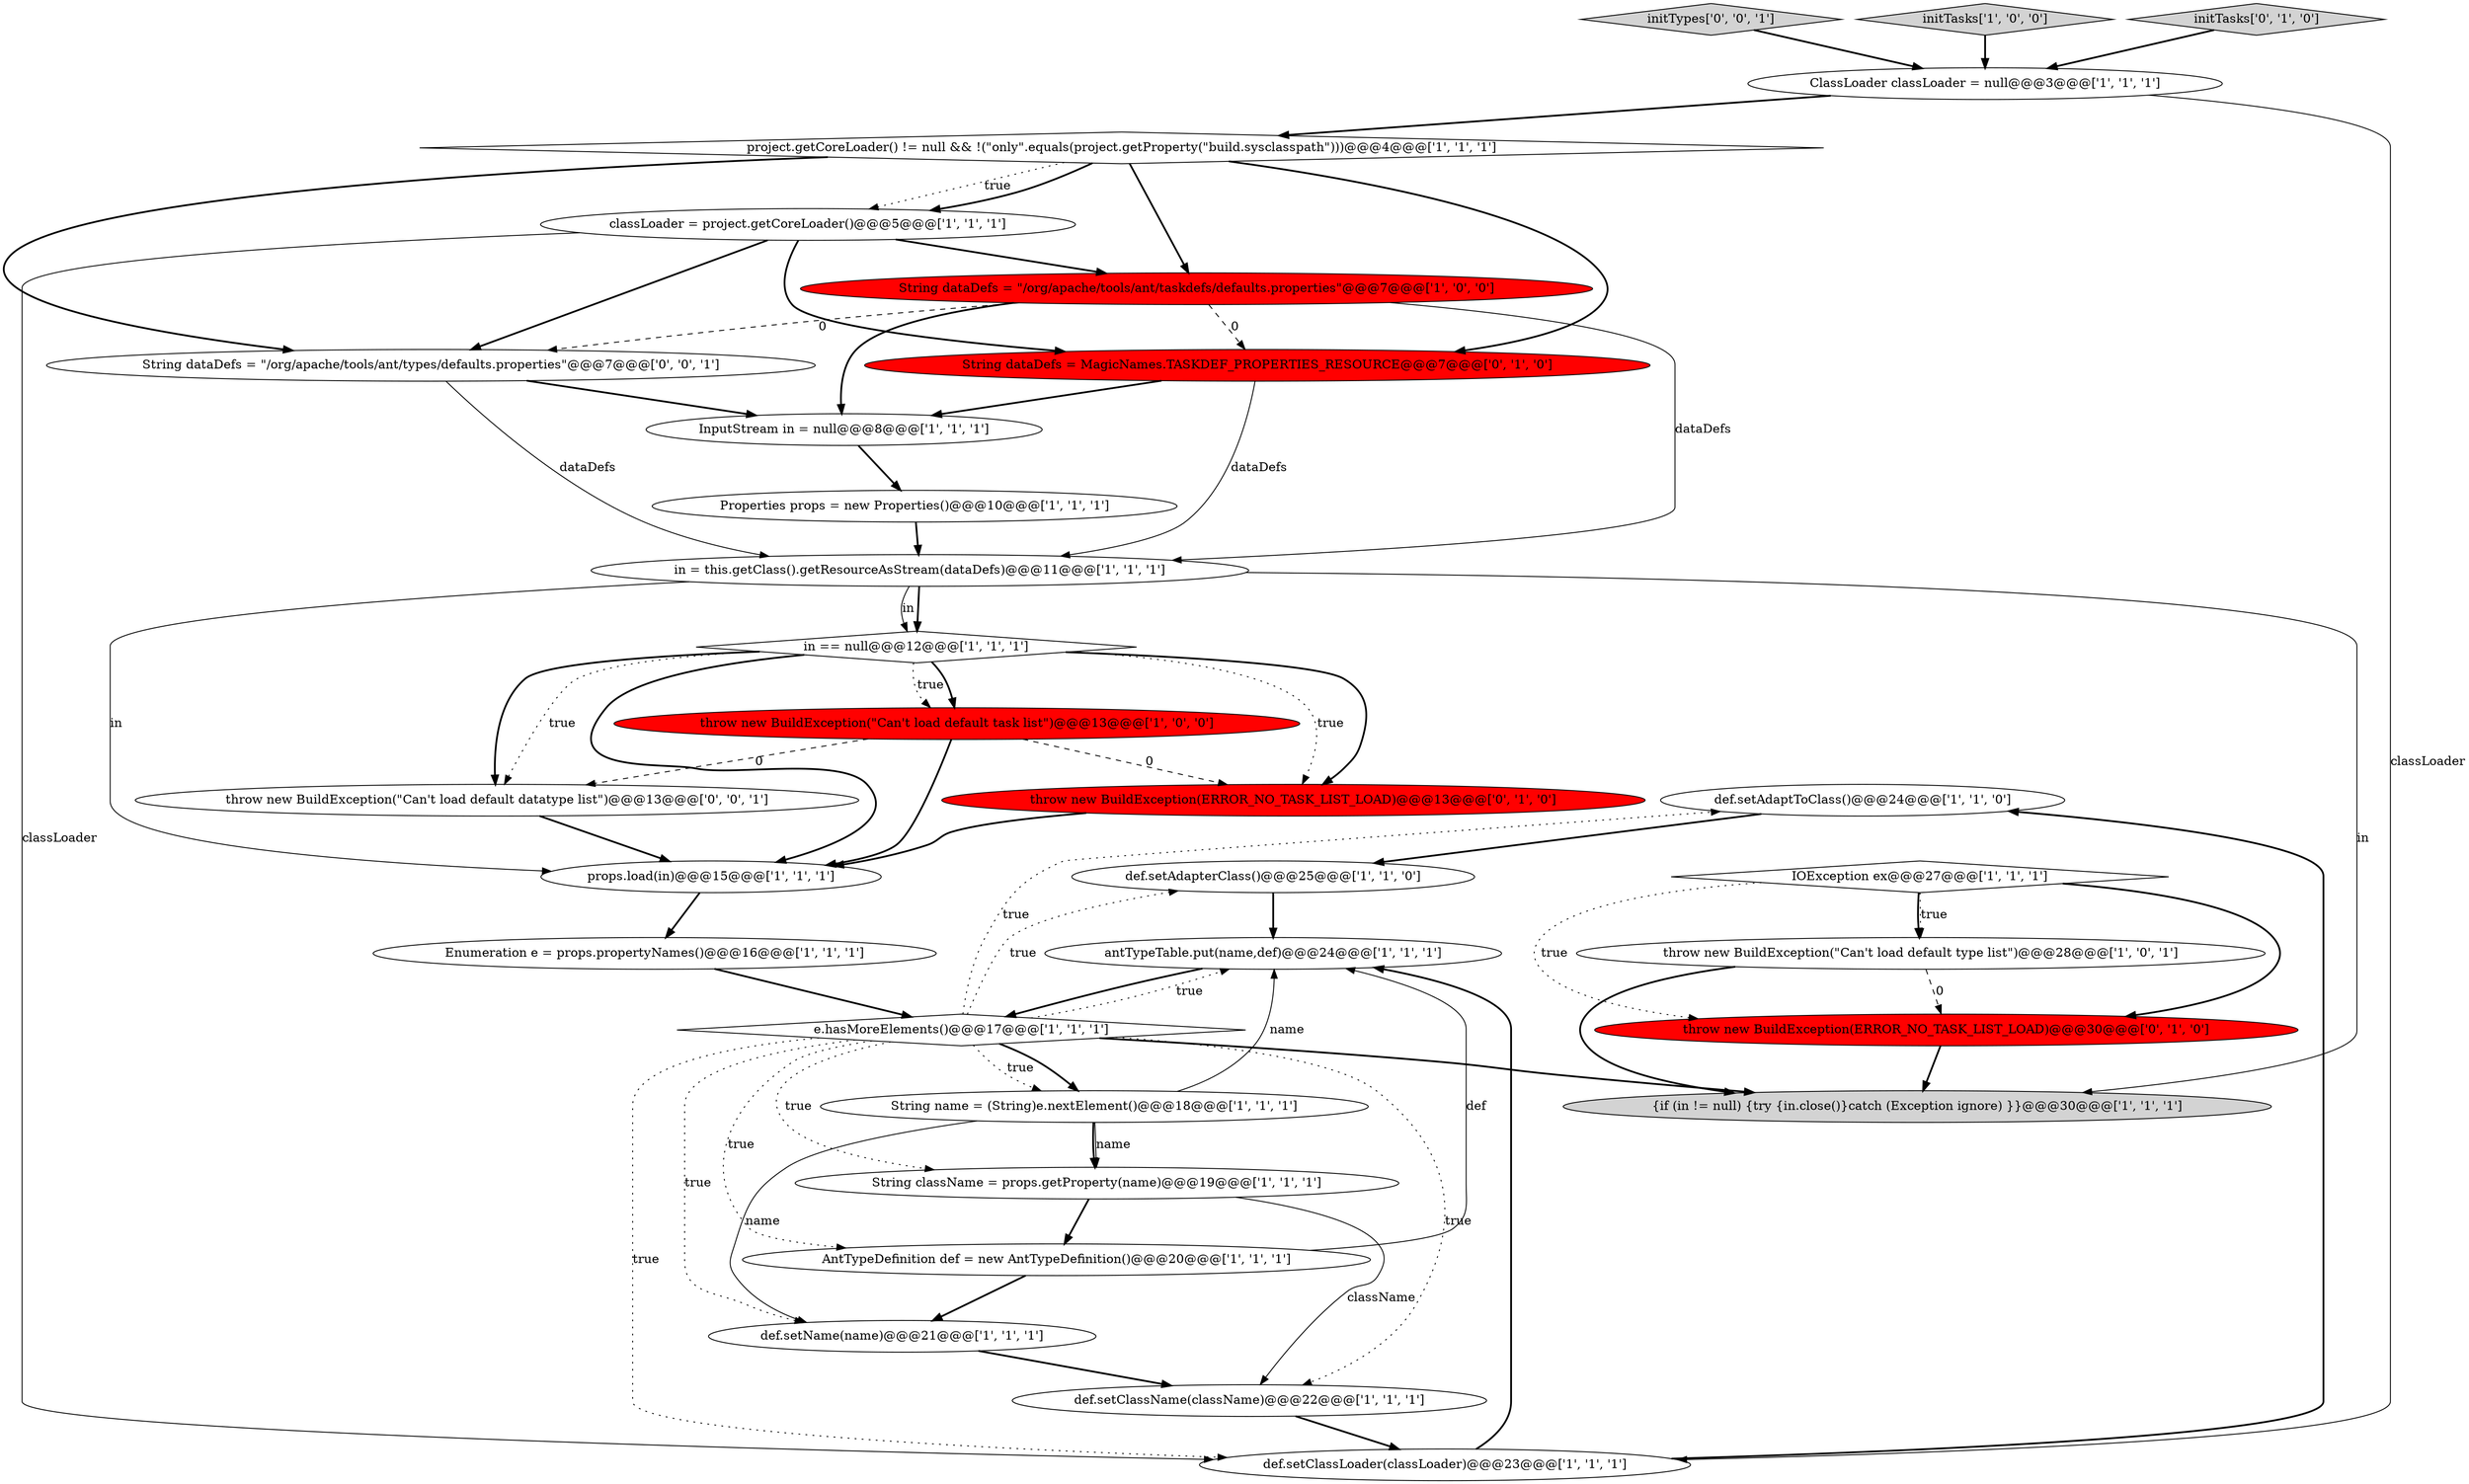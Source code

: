 digraph {
16 [style = filled, label = "def.setAdaptToClass()@@@24@@@['1', '1', '0']", fillcolor = white, shape = ellipse image = "AAA0AAABBB1BBB"];
31 [style = filled, label = "throw new BuildException(\"Can't load default datatype list\")@@@13@@@['0', '0', '1']", fillcolor = white, shape = ellipse image = "AAA0AAABBB3BBB"];
10 [style = filled, label = "def.setClassLoader(classLoader)@@@23@@@['1', '1', '1']", fillcolor = white, shape = ellipse image = "AAA0AAABBB1BBB"];
3 [style = filled, label = "InputStream in = null@@@8@@@['1', '1', '1']", fillcolor = white, shape = ellipse image = "AAA0AAABBB1BBB"];
6 [style = filled, label = "antTypeTable.put(name,def)@@@24@@@['1', '1', '1']", fillcolor = white, shape = ellipse image = "AAA0AAABBB1BBB"];
25 [style = filled, label = "String dataDefs = MagicNames.TASKDEF_PROPERTIES_RESOURCE@@@7@@@['0', '1', '0']", fillcolor = red, shape = ellipse image = "AAA1AAABBB2BBB"];
2 [style = filled, label = "def.setAdapterClass()@@@25@@@['1', '1', '0']", fillcolor = white, shape = ellipse image = "AAA0AAABBB1BBB"];
17 [style = filled, label = "ClassLoader classLoader = null@@@3@@@['1', '1', '1']", fillcolor = white, shape = ellipse image = "AAA0AAABBB1BBB"];
11 [style = filled, label = "props.load(in)@@@15@@@['1', '1', '1']", fillcolor = white, shape = ellipse image = "AAA0AAABBB1BBB"];
22 [style = filled, label = "in = this.getClass().getResourceAsStream(dataDefs)@@@11@@@['1', '1', '1']", fillcolor = white, shape = ellipse image = "AAA0AAABBB1BBB"];
9 [style = filled, label = "{if (in != null) {try {in.close()}catch (Exception ignore) }}@@@30@@@['1', '1', '1']", fillcolor = lightgray, shape = ellipse image = "AAA0AAABBB1BBB"];
15 [style = filled, label = "IOException ex@@@27@@@['1', '1', '1']", fillcolor = white, shape = diamond image = "AAA0AAABBB1BBB"];
4 [style = filled, label = "Properties props = new Properties()@@@10@@@['1', '1', '1']", fillcolor = white, shape = ellipse image = "AAA0AAABBB1BBB"];
8 [style = filled, label = "AntTypeDefinition def = new AntTypeDefinition()@@@20@@@['1', '1', '1']", fillcolor = white, shape = ellipse image = "AAA0AAABBB1BBB"];
29 [style = filled, label = "initTypes['0', '0', '1']", fillcolor = lightgray, shape = diamond image = "AAA0AAABBB3BBB"];
5 [style = filled, label = "String className = props.getProperty(name)@@@19@@@['1', '1', '1']", fillcolor = white, shape = ellipse image = "AAA0AAABBB1BBB"];
19 [style = filled, label = "throw new BuildException(\"Can't load default type list\")@@@28@@@['1', '0', '1']", fillcolor = white, shape = ellipse image = "AAA0AAABBB1BBB"];
7 [style = filled, label = "e.hasMoreElements()@@@17@@@['1', '1', '1']", fillcolor = white, shape = diamond image = "AAA0AAABBB1BBB"];
24 [style = filled, label = "def.setClassName(className)@@@22@@@['1', '1', '1']", fillcolor = white, shape = ellipse image = "AAA0AAABBB1BBB"];
23 [style = filled, label = "in == null@@@12@@@['1', '1', '1']", fillcolor = white, shape = diamond image = "AAA0AAABBB1BBB"];
0 [style = filled, label = "def.setName(name)@@@21@@@['1', '1', '1']", fillcolor = white, shape = ellipse image = "AAA0AAABBB1BBB"];
13 [style = filled, label = "String name = (String)e.nextElement()@@@18@@@['1', '1', '1']", fillcolor = white, shape = ellipse image = "AAA0AAABBB1BBB"];
1 [style = filled, label = "throw new BuildException(\"Can't load default task list\")@@@13@@@['1', '0', '0']", fillcolor = red, shape = ellipse image = "AAA1AAABBB1BBB"];
27 [style = filled, label = "throw new BuildException(ERROR_NO_TASK_LIST_LOAD)@@@30@@@['0', '1', '0']", fillcolor = red, shape = ellipse image = "AAA1AAABBB2BBB"];
12 [style = filled, label = "Enumeration e = props.propertyNames()@@@16@@@['1', '1', '1']", fillcolor = white, shape = ellipse image = "AAA0AAABBB1BBB"];
20 [style = filled, label = "initTasks['1', '0', '0']", fillcolor = lightgray, shape = diamond image = "AAA0AAABBB1BBB"];
26 [style = filled, label = "throw new BuildException(ERROR_NO_TASK_LIST_LOAD)@@@13@@@['0', '1', '0']", fillcolor = red, shape = ellipse image = "AAA1AAABBB2BBB"];
18 [style = filled, label = "String dataDefs = \"/org/apache/tools/ant/taskdefs/defaults.properties\"@@@7@@@['1', '0', '0']", fillcolor = red, shape = ellipse image = "AAA1AAABBB1BBB"];
30 [style = filled, label = "String dataDefs = \"/org/apache/tools/ant/types/defaults.properties\"@@@7@@@['0', '0', '1']", fillcolor = white, shape = ellipse image = "AAA0AAABBB3BBB"];
28 [style = filled, label = "initTasks['0', '1', '0']", fillcolor = lightgray, shape = diamond image = "AAA0AAABBB2BBB"];
14 [style = filled, label = "project.getCoreLoader() != null && !(\"only\".equals(project.getProperty(\"build.sysclasspath\")))@@@4@@@['1', '1', '1']", fillcolor = white, shape = diamond image = "AAA0AAABBB1BBB"];
21 [style = filled, label = "classLoader = project.getCoreLoader()@@@5@@@['1', '1', '1']", fillcolor = white, shape = ellipse image = "AAA0AAABBB1BBB"];
7->13 [style = bold, label=""];
24->10 [style = bold, label=""];
23->31 [style = bold, label=""];
7->24 [style = dotted, label="true"];
5->8 [style = bold, label=""];
18->3 [style = bold, label=""];
7->2 [style = dotted, label="true"];
7->6 [style = dotted, label="true"];
19->27 [style = dashed, label="0"];
20->17 [style = bold, label=""];
14->25 [style = bold, label=""];
29->17 [style = bold, label=""];
7->10 [style = dotted, label="true"];
14->30 [style = bold, label=""];
1->26 [style = dashed, label="0"];
2->6 [style = bold, label=""];
18->30 [style = dashed, label="0"];
30->22 [style = solid, label="dataDefs"];
7->13 [style = dotted, label="true"];
1->31 [style = dashed, label="0"];
27->9 [style = bold, label=""];
25->3 [style = bold, label=""];
23->26 [style = bold, label=""];
11->12 [style = bold, label=""];
21->25 [style = bold, label=""];
21->30 [style = bold, label=""];
16->2 [style = bold, label=""];
15->19 [style = bold, label=""];
7->0 [style = dotted, label="true"];
3->4 [style = bold, label=""];
22->23 [style = bold, label=""];
10->6 [style = bold, label=""];
12->7 [style = bold, label=""];
21->18 [style = bold, label=""];
26->11 [style = bold, label=""];
31->11 [style = bold, label=""];
1->11 [style = bold, label=""];
21->10 [style = solid, label="classLoader"];
8->6 [style = solid, label="def"];
7->5 [style = dotted, label="true"];
15->27 [style = dotted, label="true"];
8->0 [style = bold, label=""];
7->9 [style = bold, label=""];
22->9 [style = solid, label="in"];
18->22 [style = solid, label="dataDefs"];
23->1 [style = dotted, label="true"];
14->21 [style = dotted, label="true"];
23->26 [style = dotted, label="true"];
10->16 [style = bold, label=""];
5->24 [style = solid, label="className"];
19->9 [style = bold, label=""];
30->3 [style = bold, label=""];
17->14 [style = bold, label=""];
13->0 [style = solid, label="name"];
25->22 [style = solid, label="dataDefs"];
15->19 [style = dotted, label="true"];
0->24 [style = bold, label=""];
22->23 [style = solid, label="in"];
13->6 [style = solid, label="name"];
7->16 [style = dotted, label="true"];
13->5 [style = bold, label=""];
23->1 [style = bold, label=""];
28->17 [style = bold, label=""];
17->10 [style = solid, label="classLoader"];
14->18 [style = bold, label=""];
13->5 [style = solid, label="name"];
23->11 [style = bold, label=""];
6->7 [style = bold, label=""];
7->8 [style = dotted, label="true"];
15->27 [style = bold, label=""];
22->11 [style = solid, label="in"];
23->31 [style = dotted, label="true"];
4->22 [style = bold, label=""];
14->21 [style = bold, label=""];
18->25 [style = dashed, label="0"];
}
